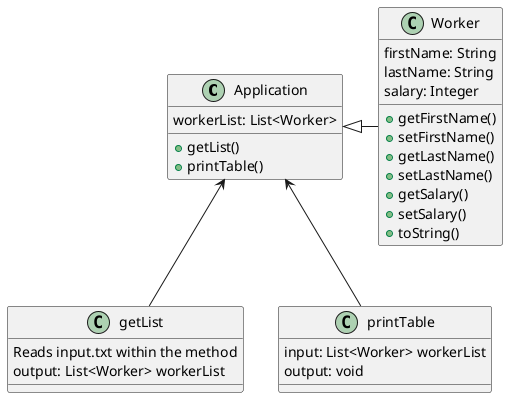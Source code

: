 @startuml
'https://plantuml.com/class-diagram

class Application {
    workerList: List<Worker>
    +getList()
    +printTable()
}

class getList{
    Reads input.txt within the method
    output: List<Worker> workerList
}

class printTable{
    input: List<Worker> workerList
    output: void
}

class Worker {
    firstName: String
    lastName: String
    salary: Integer

    +getFirstName()
    +setFirstName()
    +getLastName()
    +setLastName()
    +getSalary()
    +setSalary()
    +toString()
}

Application <|- Worker
Application <-- getList
Application <-- printTable

@enduml